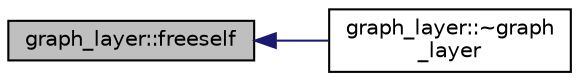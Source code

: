 digraph "graph_layer::freeself"
{
  edge [fontname="Helvetica",fontsize="10",labelfontname="Helvetica",labelfontsize="10"];
  node [fontname="Helvetica",fontsize="10",shape=record];
  rankdir="LR";
  Node9 [label="graph_layer::freeself",height=0.2,width=0.4,color="black", fillcolor="grey75", style="filled", fontcolor="black"];
  Node9 -> Node10 [dir="back",color="midnightblue",fontsize="10",style="solid",fontname="Helvetica"];
  Node10 [label="graph_layer::~graph\l_layer",height=0.2,width=0.4,color="black", fillcolor="white", style="filled",URL="$de/d87/classgraph__layer.html#a046e1ac94b52119b3a17abec31d316d6"];
}
